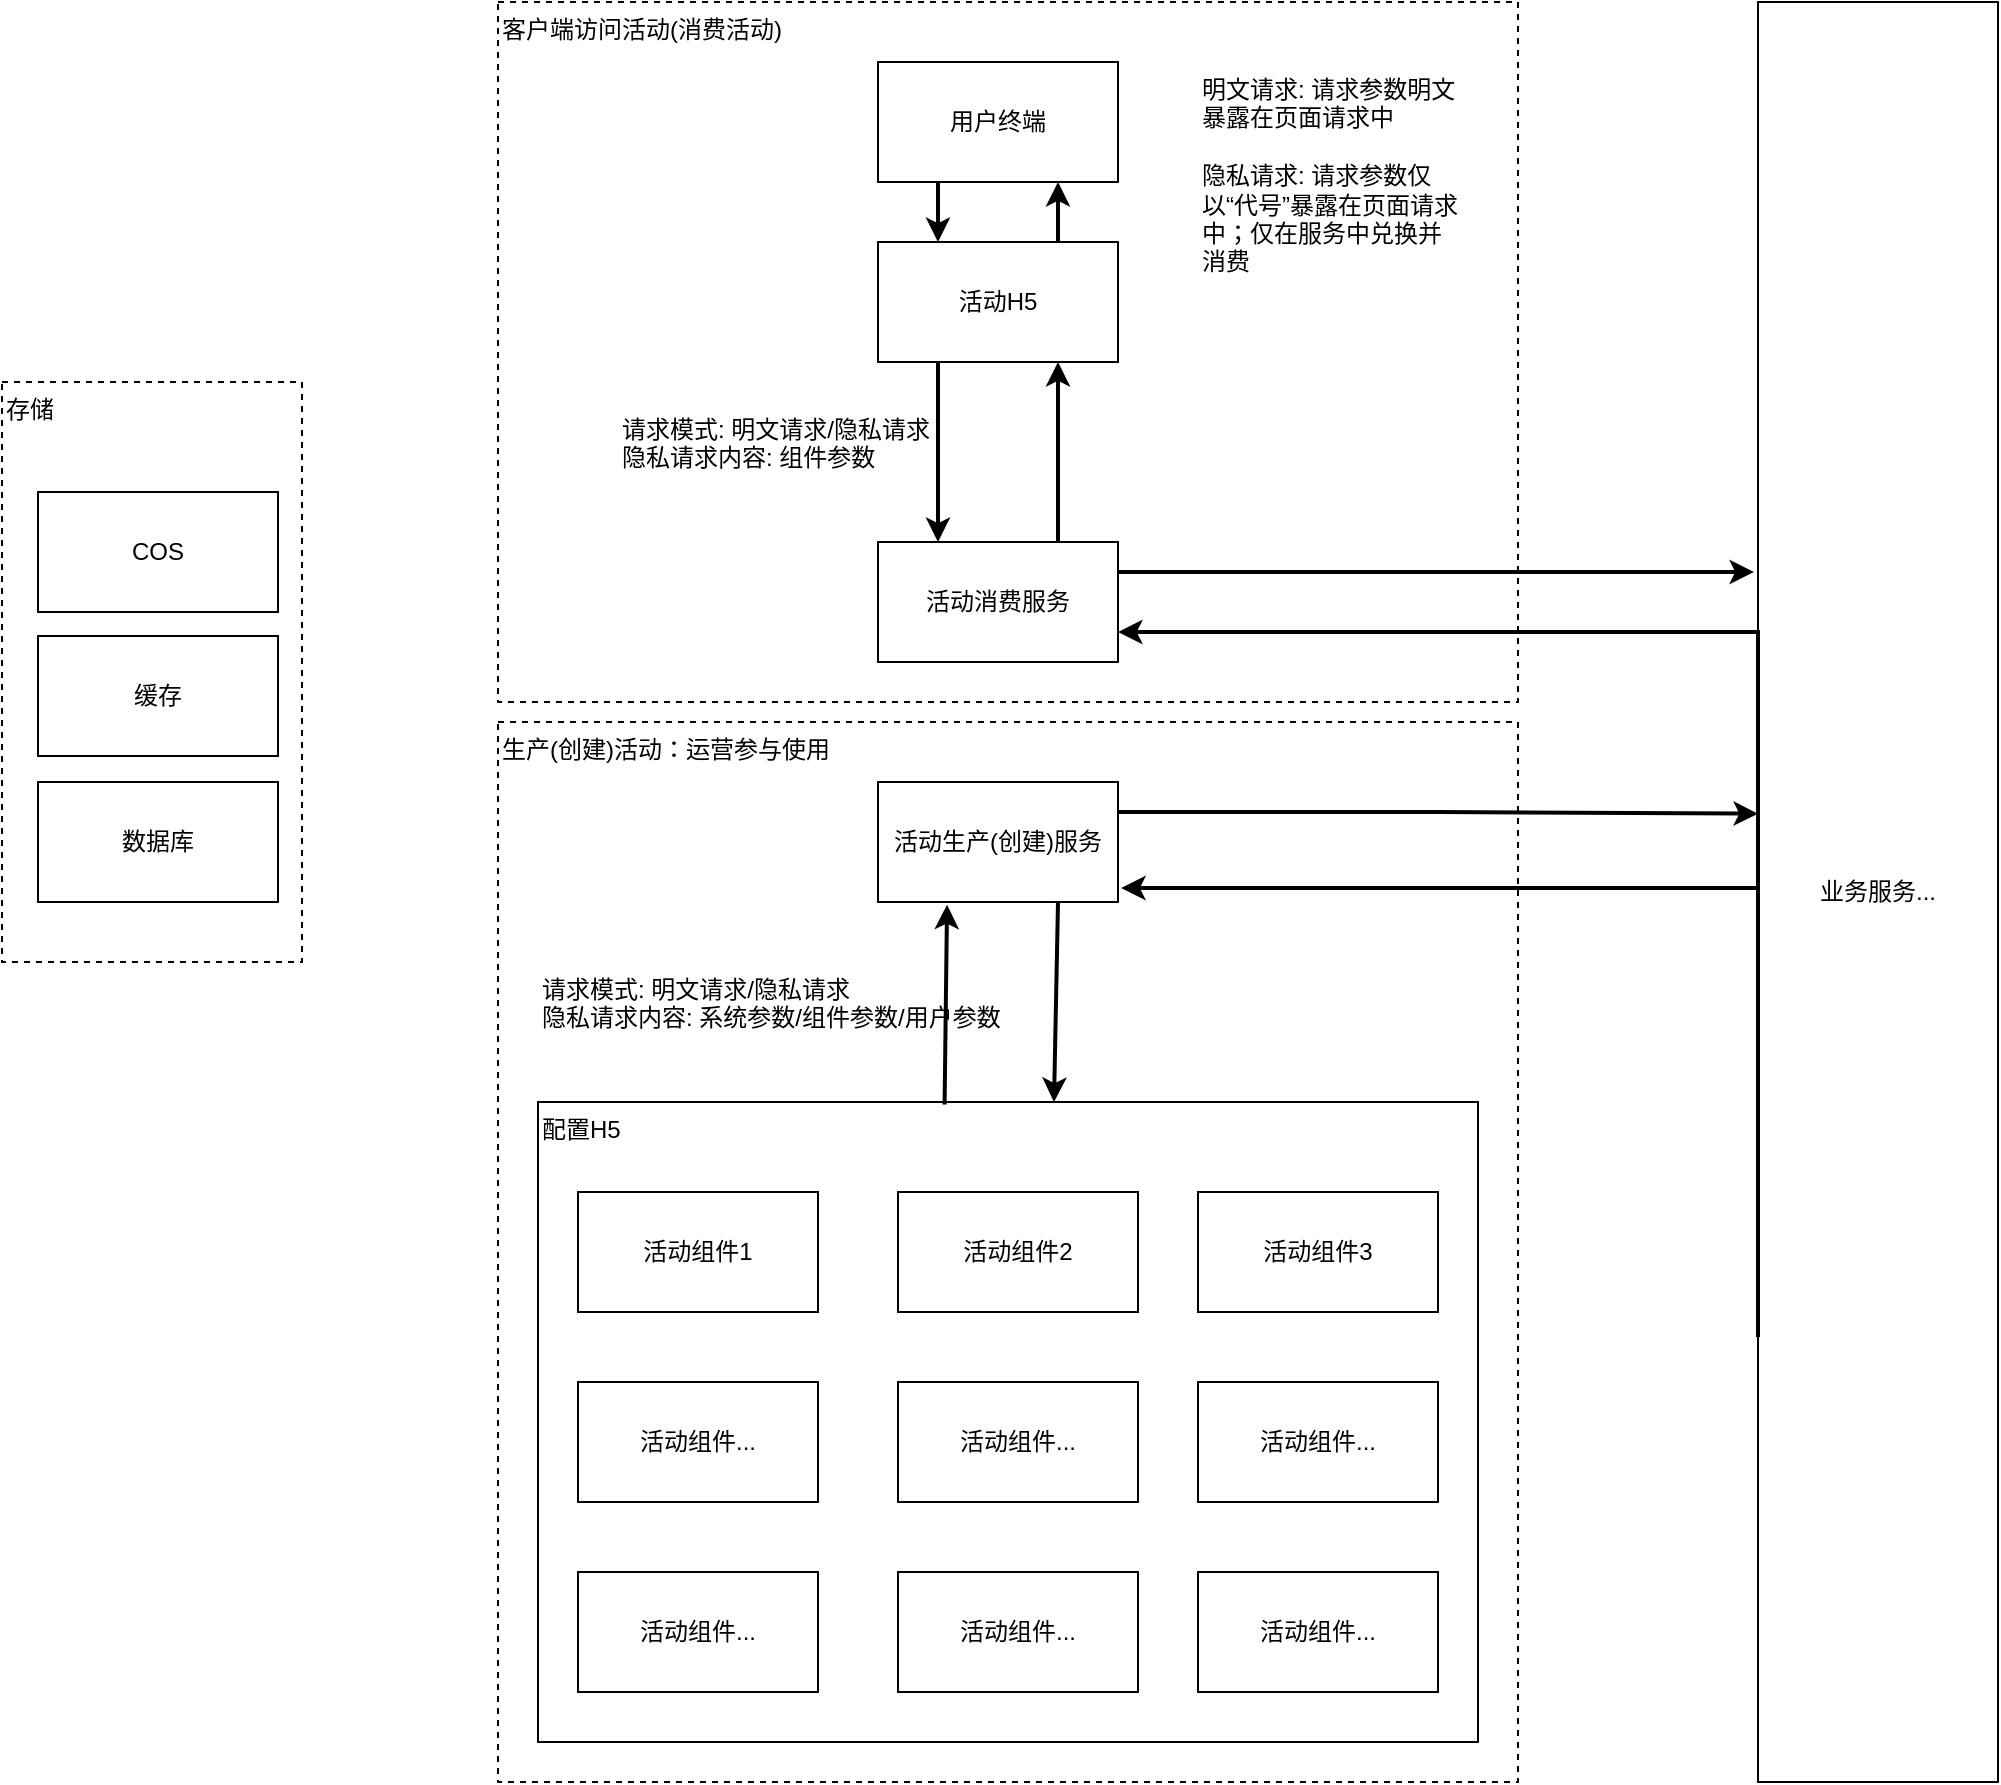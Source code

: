 <mxfile>
    <diagram id="YDsdAyCjaSUe6RAEN0rL" name="第 1 页">
        <mxGraphModel dx="1529" dy="494" grid="1" gridSize="10" guides="1" tooltips="1" connect="1" arrows="1" fold="1" page="1" pageScale="1" pageWidth="827" pageHeight="1169" math="0" shadow="0">
            <root>
                <mxCell id="0"/>
                <mxCell id="1" parent="0"/>
                <mxCell id="18" value="生产(创建)活动：运营参与使用" style="rounded=0;whiteSpace=wrap;html=1;align=left;verticalAlign=top;fillColor=none;dashed=1;" vertex="1" parent="1">
                    <mxGeometry x="10" y="370" width="510" height="530" as="geometry"/>
                </mxCell>
                <mxCell id="24" value="配置H5" style="rounded=0;whiteSpace=wrap;html=1;fillColor=none;verticalAlign=top;align=left;" vertex="1" parent="1">
                    <mxGeometry x="30" y="560" width="470" height="320" as="geometry"/>
                </mxCell>
                <mxCell id="3" value="客户端访问活动(消费活动)" style="rounded=0;whiteSpace=wrap;html=1;align=left;verticalAlign=top;fillColor=none;dashed=1;" vertex="1" parent="1">
                    <mxGeometry x="10" y="10" width="510" height="350" as="geometry"/>
                </mxCell>
                <mxCell id="8" value="" style="edgeStyle=orthogonalEdgeStyle;rounded=0;orthogonalLoop=1;jettySize=auto;html=1;strokeColor=#000000;strokeWidth=2;exitX=0.25;exitY=1;exitDx=0;exitDy=0;entryX=0.25;entryY=0;entryDx=0;entryDy=0;" edge="1" parent="1" source="4" target="5">
                    <mxGeometry relative="1" as="geometry"/>
                </mxCell>
                <mxCell id="4" value="用户终端" style="rounded=0;whiteSpace=wrap;html=1;fillColor=none;verticalAlign=middle;" vertex="1" parent="1">
                    <mxGeometry x="200" y="40" width="120" height="60" as="geometry"/>
                </mxCell>
                <mxCell id="9" value="" style="edgeStyle=orthogonalEdgeStyle;rounded=0;orthogonalLoop=1;jettySize=auto;html=1;strokeColor=#000000;strokeWidth=2;entryX=0.25;entryY=0;entryDx=0;entryDy=0;exitX=0.25;exitY=1;exitDx=0;exitDy=0;" edge="1" parent="1" source="5" target="6">
                    <mxGeometry relative="1" as="geometry"/>
                </mxCell>
                <mxCell id="16" style="edgeStyle=orthogonalEdgeStyle;rounded=0;orthogonalLoop=1;jettySize=auto;html=1;exitX=0.75;exitY=0;exitDx=0;exitDy=0;entryX=0.75;entryY=1;entryDx=0;entryDy=0;strokeColor=#000000;strokeWidth=2;" edge="1" parent="1" source="5" target="4">
                    <mxGeometry relative="1" as="geometry"/>
                </mxCell>
                <mxCell id="5" value="活动H5" style="rounded=0;whiteSpace=wrap;html=1;fillColor=none;verticalAlign=middle;" vertex="1" parent="1">
                    <mxGeometry x="200" y="130" width="120" height="60" as="geometry"/>
                </mxCell>
                <mxCell id="10" style="edgeStyle=orthogonalEdgeStyle;rounded=0;orthogonalLoop=1;jettySize=auto;html=1;exitX=1;exitY=0.25;exitDx=0;exitDy=0;strokeColor=#000000;strokeWidth=2;" edge="1" parent="1" source="6">
                    <mxGeometry relative="1" as="geometry">
                        <mxPoint x="638" y="295" as="targetPoint"/>
                    </mxGeometry>
                </mxCell>
                <mxCell id="14" style="edgeStyle=orthogonalEdgeStyle;rounded=0;orthogonalLoop=1;jettySize=auto;html=1;exitX=0.75;exitY=0;exitDx=0;exitDy=0;entryX=0.75;entryY=1;entryDx=0;entryDy=0;strokeColor=#000000;strokeWidth=2;" edge="1" parent="1" source="6" target="5">
                    <mxGeometry relative="1" as="geometry"/>
                </mxCell>
                <mxCell id="6" value="活动消费服务" style="rounded=0;whiteSpace=wrap;html=1;fillColor=none;verticalAlign=middle;" vertex="1" parent="1">
                    <mxGeometry x="200" y="280" width="120" height="60" as="geometry"/>
                </mxCell>
                <mxCell id="11" style="edgeStyle=orthogonalEdgeStyle;rounded=0;orthogonalLoop=1;jettySize=auto;html=1;exitX=0;exitY=0.75;exitDx=0;exitDy=0;entryX=1;entryY=0.75;entryDx=0;entryDy=0;strokeColor=#000000;strokeWidth=2;" edge="1" parent="1" source="7" target="6">
                    <mxGeometry relative="1" as="geometry">
                        <Array as="points">
                            <mxPoint x="640" y="325"/>
                        </Array>
                    </mxGeometry>
                </mxCell>
                <mxCell id="38" style="edgeStyle=orthogonalEdgeStyle;rounded=0;orthogonalLoop=1;jettySize=auto;html=1;exitX=0;exitY=0.5;exitDx=0;exitDy=0;entryX=1.013;entryY=0.884;entryDx=0;entryDy=0;entryPerimeter=0;strokeColor=#000000;strokeWidth=2;" edge="1" parent="1" source="7" target="23">
                    <mxGeometry relative="1" as="geometry">
                        <Array as="points">
                            <mxPoint x="640" y="453"/>
                        </Array>
                    </mxGeometry>
                </mxCell>
                <mxCell id="7" value="业务服务..." style="rounded=0;whiteSpace=wrap;html=1;fillColor=none;verticalAlign=middle;" vertex="1" parent="1">
                    <mxGeometry x="640" y="10" width="120" height="890" as="geometry"/>
                </mxCell>
                <mxCell id="17" value="明文请求: 请求参数明文暴露在页面请求中&lt;br&gt;&lt;br&gt;隐私请求: 请求参数仅以“代号”暴露在页面请求中；仅在服务中兑换并消费" style="text;html=1;strokeColor=none;fillColor=none;align=left;verticalAlign=top;whiteSpace=wrap;rounded=0;dashed=1;" vertex="1" parent="1">
                    <mxGeometry x="360" y="40" width="130" height="125" as="geometry"/>
                </mxCell>
                <mxCell id="19" value="缓存" style="rounded=0;whiteSpace=wrap;html=1;fillColor=none;verticalAlign=middle;" vertex="1" parent="1">
                    <mxGeometry x="-220" y="327" width="120" height="60" as="geometry"/>
                </mxCell>
                <mxCell id="20" value="数据库" style="rounded=0;whiteSpace=wrap;html=1;fillColor=none;verticalAlign=middle;" vertex="1" parent="1">
                    <mxGeometry x="-220" y="400" width="120" height="60" as="geometry"/>
                </mxCell>
                <mxCell id="21" value="COS" style="rounded=0;whiteSpace=wrap;html=1;fillColor=none;verticalAlign=middle;" vertex="1" parent="1">
                    <mxGeometry x="-220" y="255" width="120" height="60" as="geometry"/>
                </mxCell>
                <mxCell id="22" value="存储" style="rounded=0;whiteSpace=wrap;html=1;align=left;verticalAlign=top;fillColor=none;dashed=1;" vertex="1" parent="1">
                    <mxGeometry x="-238" y="200" width="150" height="290" as="geometry"/>
                </mxCell>
                <mxCell id="37" style="edgeStyle=orthogonalEdgeStyle;rounded=0;orthogonalLoop=1;jettySize=auto;html=1;exitX=1;exitY=0.25;exitDx=0;exitDy=0;entryX=0;entryY=0.456;entryDx=0;entryDy=0;entryPerimeter=0;strokeColor=#000000;strokeWidth=2;" edge="1" parent="1" source="23" target="7">
                    <mxGeometry relative="1" as="geometry"/>
                </mxCell>
                <mxCell id="23" value="活动生产(创建)服务" style="rounded=0;whiteSpace=wrap;html=1;fillColor=none;verticalAlign=middle;" vertex="1" parent="1">
                    <mxGeometry x="200" y="400" width="120" height="60" as="geometry"/>
                </mxCell>
                <mxCell id="25" value="活动组件1" style="rounded=0;whiteSpace=wrap;html=1;fillColor=none;verticalAlign=middle;" vertex="1" parent="1">
                    <mxGeometry x="50" y="605" width="120" height="60" as="geometry"/>
                </mxCell>
                <mxCell id="26" value="活动组件2" style="rounded=0;whiteSpace=wrap;html=1;fillColor=none;verticalAlign=middle;" vertex="1" parent="1">
                    <mxGeometry x="210" y="605" width="120" height="60" as="geometry"/>
                </mxCell>
                <mxCell id="27" value="活动组件3" style="rounded=0;whiteSpace=wrap;html=1;fillColor=none;verticalAlign=middle;" vertex="1" parent="1">
                    <mxGeometry x="360" y="605" width="120" height="60" as="geometry"/>
                </mxCell>
                <mxCell id="28" value="活动组件..." style="rounded=0;whiteSpace=wrap;html=1;fillColor=none;verticalAlign=middle;" vertex="1" parent="1">
                    <mxGeometry x="50" y="700" width="120" height="60" as="geometry"/>
                </mxCell>
                <mxCell id="29" value="活动组件..." style="rounded=0;whiteSpace=wrap;html=1;fillColor=none;verticalAlign=middle;" vertex="1" parent="1">
                    <mxGeometry x="210" y="700" width="120" height="60" as="geometry"/>
                </mxCell>
                <mxCell id="30" value="活动组件..." style="rounded=0;whiteSpace=wrap;html=1;fillColor=none;verticalAlign=middle;" vertex="1" parent="1">
                    <mxGeometry x="360" y="700" width="120" height="60" as="geometry"/>
                </mxCell>
                <mxCell id="31" value="活动组件..." style="rounded=0;whiteSpace=wrap;html=1;fillColor=none;verticalAlign=middle;" vertex="1" parent="1">
                    <mxGeometry x="50" y="795" width="120" height="60" as="geometry"/>
                </mxCell>
                <mxCell id="32" value="活动组件..." style="rounded=0;whiteSpace=wrap;html=1;fillColor=none;verticalAlign=middle;" vertex="1" parent="1">
                    <mxGeometry x="210" y="795" width="120" height="60" as="geometry"/>
                </mxCell>
                <mxCell id="33" value="活动组件..." style="rounded=0;whiteSpace=wrap;html=1;fillColor=none;verticalAlign=middle;" vertex="1" parent="1">
                    <mxGeometry x="360" y="795" width="120" height="60" as="geometry"/>
                </mxCell>
                <mxCell id="42" value="" style="endArrow=classic;html=1;strokeColor=#000000;strokeWidth=2;exitX=0.39;exitY=0.004;exitDx=0;exitDy=0;exitPerimeter=0;entryX=0.121;entryY=1.022;entryDx=0;entryDy=0;entryPerimeter=0;" edge="1" parent="1">
                    <mxGeometry width="50" height="50" relative="1" as="geometry">
                        <mxPoint x="233.3" y="561.28" as="sourcePoint"/>
                        <mxPoint x="234.52" y="461.32" as="targetPoint"/>
                    </mxGeometry>
                </mxCell>
                <mxCell id="43" value="" style="endArrow=classic;html=1;strokeColor=#000000;strokeWidth=2;exitX=0.75;exitY=1;exitDx=0;exitDy=0;" edge="1" parent="1" source="23">
                    <mxGeometry width="50" height="50" relative="1" as="geometry">
                        <mxPoint x="250" y="520" as="sourcePoint"/>
                        <mxPoint x="288" y="560" as="targetPoint"/>
                    </mxGeometry>
                </mxCell>
                <mxCell id="44" value="&lt;div&gt;&lt;span&gt;请求模式: 明文请求/&lt;/span&gt;&lt;span&gt;隐私请求&lt;/span&gt;&lt;/div&gt;&lt;div&gt;隐私请求内容: 系统参数/组件参数/用户参数&lt;/div&gt;" style="text;html=1;strokeColor=none;fillColor=none;align=left;verticalAlign=top;whiteSpace=wrap;rounded=0;dashed=1;" vertex="1" parent="1">
                    <mxGeometry x="30" y="490" width="250" height="50" as="geometry"/>
                </mxCell>
                <mxCell id="46" value="&lt;div&gt;&lt;span&gt;请求模式: 明文请求/&lt;/span&gt;&lt;span&gt;隐私请求&lt;/span&gt;&lt;/div&gt;&lt;div&gt;隐私请求内容: 组件参数&lt;/div&gt;" style="text;html=1;strokeColor=none;fillColor=none;align=left;verticalAlign=top;whiteSpace=wrap;rounded=0;dashed=1;" vertex="1" parent="1">
                    <mxGeometry x="70" y="210" width="160" height="50" as="geometry"/>
                </mxCell>
            </root>
        </mxGraphModel>
    </diagram>
</mxfile>